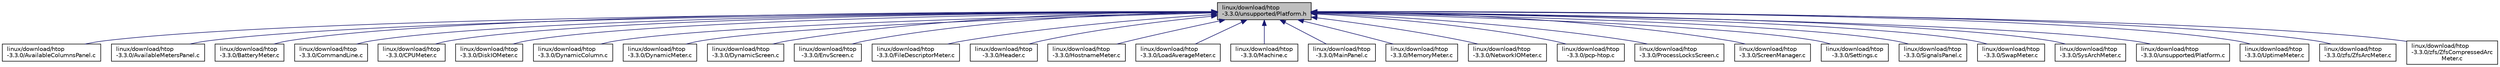 digraph "linux/download/htop-3.3.0/unsupported/Platform.h"
{
  edge [fontname="Helvetica",fontsize="10",labelfontname="Helvetica",labelfontsize="10"];
  node [fontname="Helvetica",fontsize="10",shape=record];
  Node51 [label="linux/download/htop\l-3.3.0/unsupported/Platform.h",height=0.2,width=0.4,color="black", fillcolor="grey75", style="filled", fontcolor="black"];
  Node51 -> Node52 [dir="back",color="midnightblue",fontsize="10",style="solid",fontname="Helvetica"];
  Node52 [label="linux/download/htop\l-3.3.0/AvailableColumnsPanel.c",height=0.2,width=0.4,color="black", fillcolor="white", style="filled",URL="$AvailableColumnsPanel_8c.html"];
  Node51 -> Node53 [dir="back",color="midnightblue",fontsize="10",style="solid",fontname="Helvetica"];
  Node53 [label="linux/download/htop\l-3.3.0/AvailableMetersPanel.c",height=0.2,width=0.4,color="black", fillcolor="white", style="filled",URL="$AvailableMetersPanel_8c.html"];
  Node51 -> Node54 [dir="back",color="midnightblue",fontsize="10",style="solid",fontname="Helvetica"];
  Node54 [label="linux/download/htop\l-3.3.0/BatteryMeter.c",height=0.2,width=0.4,color="black", fillcolor="white", style="filled",URL="$BatteryMeter_8c.html"];
  Node51 -> Node55 [dir="back",color="midnightblue",fontsize="10",style="solid",fontname="Helvetica"];
  Node55 [label="linux/download/htop\l-3.3.0/CommandLine.c",height=0.2,width=0.4,color="black", fillcolor="white", style="filled",URL="$CommandLine_8c.html"];
  Node51 -> Node56 [dir="back",color="midnightblue",fontsize="10",style="solid",fontname="Helvetica"];
  Node56 [label="linux/download/htop\l-3.3.0/CPUMeter.c",height=0.2,width=0.4,color="black", fillcolor="white", style="filled",URL="$CPUMeter_8c.html"];
  Node51 -> Node57 [dir="back",color="midnightblue",fontsize="10",style="solid",fontname="Helvetica"];
  Node57 [label="linux/download/htop\l-3.3.0/DiskIOMeter.c",height=0.2,width=0.4,color="black", fillcolor="white", style="filled",URL="$DiskIOMeter_8c.html"];
  Node51 -> Node58 [dir="back",color="midnightblue",fontsize="10",style="solid",fontname="Helvetica"];
  Node58 [label="linux/download/htop\l-3.3.0/DynamicColumn.c",height=0.2,width=0.4,color="black", fillcolor="white", style="filled",URL="$DynamicColumn_8c.html"];
  Node51 -> Node59 [dir="back",color="midnightblue",fontsize="10",style="solid",fontname="Helvetica"];
  Node59 [label="linux/download/htop\l-3.3.0/DynamicMeter.c",height=0.2,width=0.4,color="black", fillcolor="white", style="filled",URL="$DynamicMeter_8c.html"];
  Node51 -> Node60 [dir="back",color="midnightblue",fontsize="10",style="solid",fontname="Helvetica"];
  Node60 [label="linux/download/htop\l-3.3.0/DynamicScreen.c",height=0.2,width=0.4,color="black", fillcolor="white", style="filled",URL="$DynamicScreen_8c.html"];
  Node51 -> Node61 [dir="back",color="midnightblue",fontsize="10",style="solid",fontname="Helvetica"];
  Node61 [label="linux/download/htop\l-3.3.0/EnvScreen.c",height=0.2,width=0.4,color="black", fillcolor="white", style="filled",URL="$EnvScreen_8c.html"];
  Node51 -> Node62 [dir="back",color="midnightblue",fontsize="10",style="solid",fontname="Helvetica"];
  Node62 [label="linux/download/htop\l-3.3.0/FileDescriptorMeter.c",height=0.2,width=0.4,color="black", fillcolor="white", style="filled",URL="$FileDescriptorMeter_8c.html"];
  Node51 -> Node63 [dir="back",color="midnightblue",fontsize="10",style="solid",fontname="Helvetica"];
  Node63 [label="linux/download/htop\l-3.3.0/Header.c",height=0.2,width=0.4,color="black", fillcolor="white", style="filled",URL="$Header_8c.html"];
  Node51 -> Node64 [dir="back",color="midnightblue",fontsize="10",style="solid",fontname="Helvetica"];
  Node64 [label="linux/download/htop\l-3.3.0/HostnameMeter.c",height=0.2,width=0.4,color="black", fillcolor="white", style="filled",URL="$HostnameMeter_8c.html"];
  Node51 -> Node65 [dir="back",color="midnightblue",fontsize="10",style="solid",fontname="Helvetica"];
  Node65 [label="linux/download/htop\l-3.3.0/LoadAverageMeter.c",height=0.2,width=0.4,color="black", fillcolor="white", style="filled",URL="$LoadAverageMeter_8c.html"];
  Node51 -> Node66 [dir="back",color="midnightblue",fontsize="10",style="solid",fontname="Helvetica"];
  Node66 [label="linux/download/htop\l-3.3.0/Machine.c",height=0.2,width=0.4,color="black", fillcolor="white", style="filled",URL="$Machine_8c.html"];
  Node51 -> Node67 [dir="back",color="midnightblue",fontsize="10",style="solid",fontname="Helvetica"];
  Node67 [label="linux/download/htop\l-3.3.0/MainPanel.c",height=0.2,width=0.4,color="black", fillcolor="white", style="filled",URL="$MainPanel_8c.html"];
  Node51 -> Node68 [dir="back",color="midnightblue",fontsize="10",style="solid",fontname="Helvetica"];
  Node68 [label="linux/download/htop\l-3.3.0/MemoryMeter.c",height=0.2,width=0.4,color="black", fillcolor="white", style="filled",URL="$MemoryMeter_8c.html"];
  Node51 -> Node69 [dir="back",color="midnightblue",fontsize="10",style="solid",fontname="Helvetica"];
  Node69 [label="linux/download/htop\l-3.3.0/NetworkIOMeter.c",height=0.2,width=0.4,color="black", fillcolor="white", style="filled",URL="$NetworkIOMeter_8c.html"];
  Node51 -> Node70 [dir="back",color="midnightblue",fontsize="10",style="solid",fontname="Helvetica"];
  Node70 [label="linux/download/htop\l-3.3.0/pcp-htop.c",height=0.2,width=0.4,color="black", fillcolor="white", style="filled",URL="$pcp-htop_8c.html"];
  Node51 -> Node71 [dir="back",color="midnightblue",fontsize="10",style="solid",fontname="Helvetica"];
  Node71 [label="linux/download/htop\l-3.3.0/ProcessLocksScreen.c",height=0.2,width=0.4,color="black", fillcolor="white", style="filled",URL="$ProcessLocksScreen_8c.html"];
  Node51 -> Node72 [dir="back",color="midnightblue",fontsize="10",style="solid",fontname="Helvetica"];
  Node72 [label="linux/download/htop\l-3.3.0/ScreenManager.c",height=0.2,width=0.4,color="black", fillcolor="white", style="filled",URL="$ScreenManager_8c.html"];
  Node51 -> Node73 [dir="back",color="midnightblue",fontsize="10",style="solid",fontname="Helvetica"];
  Node73 [label="linux/download/htop\l-3.3.0/Settings.c",height=0.2,width=0.4,color="black", fillcolor="white", style="filled",URL="$Settings_8c.html"];
  Node51 -> Node74 [dir="back",color="midnightblue",fontsize="10",style="solid",fontname="Helvetica"];
  Node74 [label="linux/download/htop\l-3.3.0/SignalsPanel.c",height=0.2,width=0.4,color="black", fillcolor="white", style="filled",URL="$SignalsPanel_8c.html"];
  Node51 -> Node75 [dir="back",color="midnightblue",fontsize="10",style="solid",fontname="Helvetica"];
  Node75 [label="linux/download/htop\l-3.3.0/SwapMeter.c",height=0.2,width=0.4,color="black", fillcolor="white", style="filled",URL="$SwapMeter_8c.html"];
  Node51 -> Node76 [dir="back",color="midnightblue",fontsize="10",style="solid",fontname="Helvetica"];
  Node76 [label="linux/download/htop\l-3.3.0/SysArchMeter.c",height=0.2,width=0.4,color="black", fillcolor="white", style="filled",URL="$SysArchMeter_8c.html"];
  Node51 -> Node77 [dir="back",color="midnightblue",fontsize="10",style="solid",fontname="Helvetica"];
  Node77 [label="linux/download/htop\l-3.3.0/unsupported/Platform.c",height=0.2,width=0.4,color="black", fillcolor="white", style="filled",URL="$unsupported_2Platform_8c.html"];
  Node51 -> Node78 [dir="back",color="midnightblue",fontsize="10",style="solid",fontname="Helvetica"];
  Node78 [label="linux/download/htop\l-3.3.0/UptimeMeter.c",height=0.2,width=0.4,color="black", fillcolor="white", style="filled",URL="$UptimeMeter_8c.html"];
  Node51 -> Node79 [dir="back",color="midnightblue",fontsize="10",style="solid",fontname="Helvetica"];
  Node79 [label="linux/download/htop\l-3.3.0/zfs/ZfsArcMeter.c",height=0.2,width=0.4,color="black", fillcolor="white", style="filled",URL="$ZfsArcMeter_8c.html"];
  Node51 -> Node80 [dir="back",color="midnightblue",fontsize="10",style="solid",fontname="Helvetica"];
  Node80 [label="linux/download/htop\l-3.3.0/zfs/ZfsCompressedArc\lMeter.c",height=0.2,width=0.4,color="black", fillcolor="white", style="filled",URL="$ZfsCompressedArcMeter_8c.html"];
}
